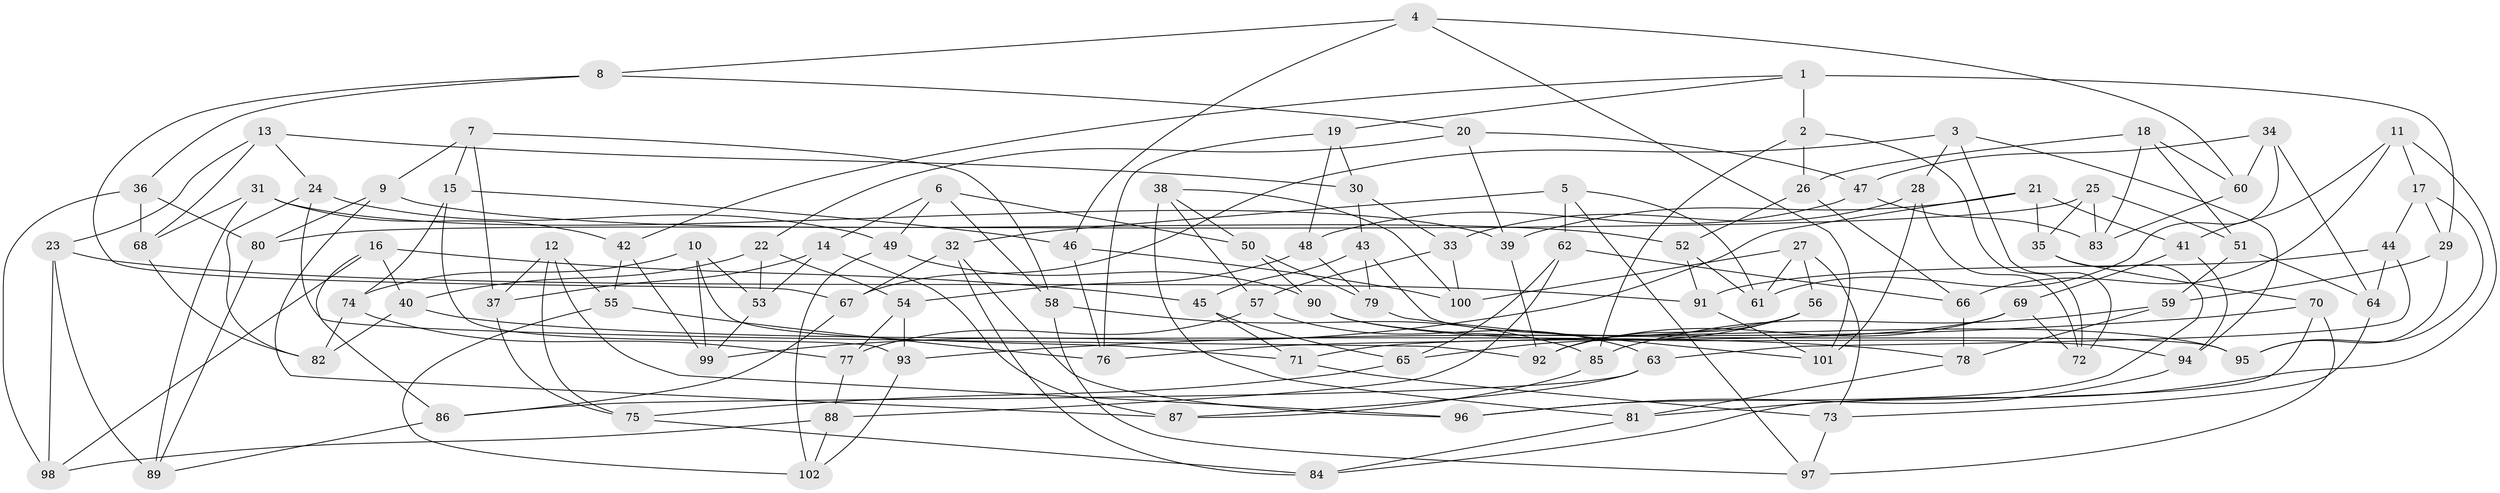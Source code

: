 // Generated by graph-tools (version 1.1) at 2025/16/03/09/25 04:16:37]
// undirected, 102 vertices, 204 edges
graph export_dot {
graph [start="1"]
  node [color=gray90,style=filled];
  1;
  2;
  3;
  4;
  5;
  6;
  7;
  8;
  9;
  10;
  11;
  12;
  13;
  14;
  15;
  16;
  17;
  18;
  19;
  20;
  21;
  22;
  23;
  24;
  25;
  26;
  27;
  28;
  29;
  30;
  31;
  32;
  33;
  34;
  35;
  36;
  37;
  38;
  39;
  40;
  41;
  42;
  43;
  44;
  45;
  46;
  47;
  48;
  49;
  50;
  51;
  52;
  53;
  54;
  55;
  56;
  57;
  58;
  59;
  60;
  61;
  62;
  63;
  64;
  65;
  66;
  67;
  68;
  69;
  70;
  71;
  72;
  73;
  74;
  75;
  76;
  77;
  78;
  79;
  80;
  81;
  82;
  83;
  84;
  85;
  86;
  87;
  88;
  89;
  90;
  91;
  92;
  93;
  94;
  95;
  96;
  97;
  98;
  99;
  100;
  101;
  102;
  1 -- 19;
  1 -- 2;
  1 -- 42;
  1 -- 29;
  2 -- 26;
  2 -- 72;
  2 -- 85;
  3 -- 72;
  3 -- 28;
  3 -- 94;
  3 -- 67;
  4 -- 60;
  4 -- 46;
  4 -- 8;
  4 -- 101;
  5 -- 32;
  5 -- 97;
  5 -- 62;
  5 -- 61;
  6 -- 58;
  6 -- 50;
  6 -- 14;
  6 -- 49;
  7 -- 15;
  7 -- 37;
  7 -- 9;
  7 -- 58;
  8 -- 67;
  8 -- 36;
  8 -- 20;
  9 -- 87;
  9 -- 52;
  9 -- 80;
  10 -- 99;
  10 -- 53;
  10 -- 74;
  10 -- 71;
  11 -- 66;
  11 -- 81;
  11 -- 41;
  11 -- 17;
  12 -- 37;
  12 -- 75;
  12 -- 96;
  12 -- 55;
  13 -- 24;
  13 -- 23;
  13 -- 68;
  13 -- 30;
  14 -- 37;
  14 -- 53;
  14 -- 87;
  15 -- 93;
  15 -- 46;
  15 -- 74;
  16 -- 86;
  16 -- 45;
  16 -- 40;
  16 -- 98;
  17 -- 29;
  17 -- 44;
  17 -- 95;
  18 -- 51;
  18 -- 83;
  18 -- 60;
  18 -- 26;
  19 -- 48;
  19 -- 30;
  19 -- 76;
  20 -- 47;
  20 -- 22;
  20 -- 39;
  21 -- 35;
  21 -- 41;
  21 -- 99;
  21 -- 39;
  22 -- 40;
  22 -- 54;
  22 -- 53;
  23 -- 98;
  23 -- 89;
  23 -- 91;
  24 -- 82;
  24 -- 92;
  24 -- 49;
  25 -- 35;
  25 -- 83;
  25 -- 51;
  25 -- 80;
  26 -- 52;
  26 -- 66;
  27 -- 73;
  27 -- 61;
  27 -- 100;
  27 -- 56;
  28 -- 33;
  28 -- 101;
  28 -- 72;
  29 -- 95;
  29 -- 59;
  30 -- 43;
  30 -- 33;
  31 -- 42;
  31 -- 39;
  31 -- 68;
  31 -- 89;
  32 -- 67;
  32 -- 96;
  32 -- 84;
  33 -- 100;
  33 -- 57;
  34 -- 60;
  34 -- 47;
  34 -- 61;
  34 -- 64;
  35 -- 70;
  35 -- 96;
  36 -- 98;
  36 -- 68;
  36 -- 80;
  37 -- 75;
  38 -- 100;
  38 -- 50;
  38 -- 57;
  38 -- 81;
  39 -- 92;
  40 -- 82;
  40 -- 78;
  41 -- 94;
  41 -- 69;
  42 -- 99;
  42 -- 55;
  43 -- 79;
  43 -- 45;
  43 -- 95;
  44 -- 91;
  44 -- 64;
  44 -- 63;
  45 -- 71;
  45 -- 65;
  46 -- 76;
  46 -- 100;
  47 -- 83;
  47 -- 48;
  48 -- 79;
  48 -- 54;
  49 -- 90;
  49 -- 102;
  50 -- 90;
  50 -- 79;
  51 -- 59;
  51 -- 64;
  52 -- 61;
  52 -- 91;
  53 -- 99;
  54 -- 93;
  54 -- 77;
  55 -- 76;
  55 -- 102;
  56 -- 92;
  56 -- 76;
  56 -- 65;
  57 -- 63;
  57 -- 77;
  58 -- 85;
  58 -- 97;
  59 -- 78;
  59 -- 85;
  60 -- 83;
  62 -- 66;
  62 -- 88;
  62 -- 65;
  63 -- 86;
  63 -- 87;
  64 -- 73;
  65 -- 75;
  66 -- 78;
  67 -- 86;
  68 -- 82;
  69 -- 72;
  69 -- 71;
  69 -- 92;
  70 -- 84;
  70 -- 93;
  70 -- 97;
  71 -- 73;
  73 -- 97;
  74 -- 82;
  74 -- 77;
  75 -- 84;
  77 -- 88;
  78 -- 81;
  79 -- 101;
  80 -- 89;
  81 -- 84;
  85 -- 87;
  86 -- 89;
  88 -- 102;
  88 -- 98;
  90 -- 95;
  90 -- 94;
  91 -- 101;
  93 -- 102;
  94 -- 96;
}
